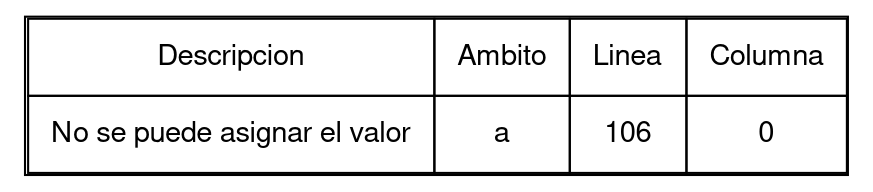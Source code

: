 
digraph G{
fontname="Helvetica,Arial,sans-serif";
node [fontname="Helvetica,Arial,sans-serif"];
a0 [shape=none label=<
<TABLE border="1" cellspacing="0" cellpadding="10">
<tr><td>Descripcion</td><td>Ambito</td><td>Linea</td><td>Columna</td></tr>
<tr><td>No se puede asignar el valor</td><td>a</td><td>106</td><td>0</td></tr></TABLE>>];
}